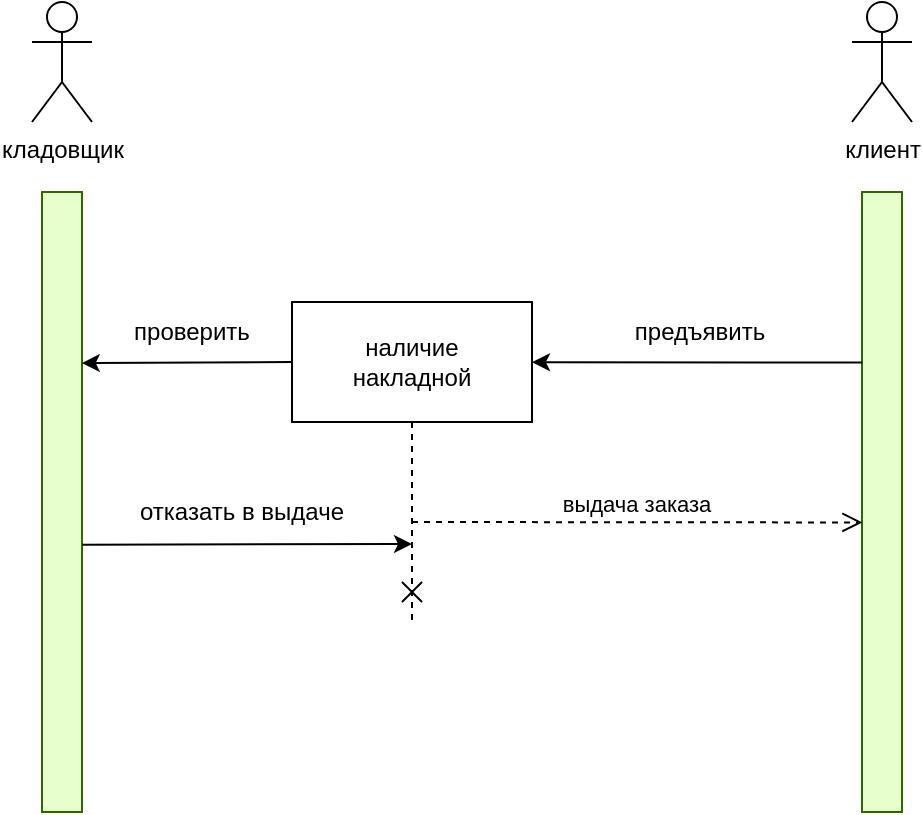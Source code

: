 <mxfile version="22.0.2" type="device">
  <diagram id="t5QW-NeImQ0G-Nq-mODD" name="Страница — 1">
    <mxGraphModel dx="1114" dy="484" grid="1" gridSize="10" guides="1" tooltips="1" connect="1" arrows="1" fold="1" page="1" pageScale="1" pageWidth="827" pageHeight="1169" math="0" shadow="0">
      <root>
        <mxCell id="0" />
        <mxCell id="1" parent="0" />
        <mxCell id="RnmfC3f4lhNJhpFyxQyh-1" value="кладовщик" style="shape=umlActor;verticalLabelPosition=bottom;verticalAlign=top;html=1;outlineConnect=0;" vertex="1" parent="1">
          <mxGeometry x="110" y="540" width="30" height="60" as="geometry" />
        </mxCell>
        <mxCell id="RnmfC3f4lhNJhpFyxQyh-2" value="клиент" style="shape=umlActor;verticalLabelPosition=bottom;verticalAlign=top;html=1;outlineConnect=0;" vertex="1" parent="1">
          <mxGeometry x="520" y="540" width="30" height="60" as="geometry" />
        </mxCell>
        <mxCell id="RnmfC3f4lhNJhpFyxQyh-4" value="" style="rounded=0;whiteSpace=wrap;html=1;rotation=90;fillColor=#E6FFCC;strokeColor=#336600;" vertex="1" parent="1">
          <mxGeometry x="-30" y="780" width="310" height="20" as="geometry" />
        </mxCell>
        <mxCell id="RnmfC3f4lhNJhpFyxQyh-5" value="" style="rounded=0;whiteSpace=wrap;html=1;rotation=90;fillColor=#E6FFCC;strokeColor=#336600;" vertex="1" parent="1">
          <mxGeometry x="380" y="780" width="310" height="20" as="geometry" />
        </mxCell>
        <mxCell id="RnmfC3f4lhNJhpFyxQyh-6" value="" style="endArrow=classic;html=1;rounded=0;exitX=0.275;exitY=0.992;exitDx=0;exitDy=0;exitPerimeter=0;" edge="1" parent="1" source="RnmfC3f4lhNJhpFyxQyh-5" target="RnmfC3f4lhNJhpFyxQyh-7">
          <mxGeometry width="50" height="50" relative="1" as="geometry">
            <mxPoint x="520" y="720" as="sourcePoint" />
            <mxPoint x="340" y="720" as="targetPoint" />
          </mxGeometry>
        </mxCell>
        <mxCell id="RnmfC3f4lhNJhpFyxQyh-7" value="наличие&lt;br&gt;накладной" style="rounded=0;whiteSpace=wrap;html=1;" vertex="1" parent="1">
          <mxGeometry x="240" y="690" width="120" height="60" as="geometry" />
        </mxCell>
        <mxCell id="RnmfC3f4lhNJhpFyxQyh-8" value="" style="endArrow=classic;html=1;rounded=0;exitX=0;exitY=0.5;exitDx=0;exitDy=0;entryX=0.276;entryY=0.006;entryDx=0;entryDy=0;entryPerimeter=0;" edge="1" parent="1" source="RnmfC3f4lhNJhpFyxQyh-7" target="RnmfC3f4lhNJhpFyxQyh-4">
          <mxGeometry width="50" height="50" relative="1" as="geometry">
            <mxPoint x="170" y="730" as="sourcePoint" />
            <mxPoint x="220" y="680" as="targetPoint" />
          </mxGeometry>
        </mxCell>
        <mxCell id="RnmfC3f4lhNJhpFyxQyh-9" value="проверить" style="text;html=1;strokeColor=none;fillColor=none;align=center;verticalAlign=middle;whiteSpace=wrap;rounded=0;" vertex="1" parent="1">
          <mxGeometry x="160" y="690" width="60" height="30" as="geometry" />
        </mxCell>
        <mxCell id="RnmfC3f4lhNJhpFyxQyh-10" value="предъявить" style="text;html=1;strokeColor=none;fillColor=none;align=center;verticalAlign=middle;whiteSpace=wrap;rounded=0;" vertex="1" parent="1">
          <mxGeometry x="414" y="690" width="60" height="30" as="geometry" />
        </mxCell>
        <mxCell id="RnmfC3f4lhNJhpFyxQyh-11" value="" style="endArrow=none;dashed=1;html=1;rounded=0;exitX=0.5;exitY=1;exitDx=0;exitDy=0;" edge="1" parent="1" source="RnmfC3f4lhNJhpFyxQyh-7">
          <mxGeometry width="50" height="50" relative="1" as="geometry">
            <mxPoint x="280" y="820" as="sourcePoint" />
            <mxPoint x="300" y="850" as="targetPoint" />
          </mxGeometry>
        </mxCell>
        <mxCell id="RnmfC3f4lhNJhpFyxQyh-12" value="" style="endArrow=classic;html=1;rounded=0;exitX=0.569;exitY=-0.012;exitDx=0;exitDy=0;exitPerimeter=0;" edge="1" parent="1" source="RnmfC3f4lhNJhpFyxQyh-4">
          <mxGeometry width="50" height="50" relative="1" as="geometry">
            <mxPoint x="280" y="820" as="sourcePoint" />
            <mxPoint x="300" y="811" as="targetPoint" />
          </mxGeometry>
        </mxCell>
        <mxCell id="RnmfC3f4lhNJhpFyxQyh-14" value="отказать в выдаче" style="text;html=1;strokeColor=none;fillColor=none;align=center;verticalAlign=middle;whiteSpace=wrap;rounded=0;" vertex="1" parent="1">
          <mxGeometry x="160" y="780" width="110" height="30" as="geometry" />
        </mxCell>
        <mxCell id="RnmfC3f4lhNJhpFyxQyh-16" value="выдача заказа" style="html=1;verticalAlign=bottom;endArrow=open;dashed=1;endSize=8;curved=0;rounded=0;entryX=0.533;entryY=0.988;entryDx=0;entryDy=0;entryPerimeter=0;" edge="1" parent="1" target="RnmfC3f4lhNJhpFyxQyh-5">
          <mxGeometry relative="1" as="geometry">
            <mxPoint x="300" y="800" as="sourcePoint" />
            <mxPoint x="520" y="800" as="targetPoint" />
          </mxGeometry>
        </mxCell>
        <mxCell id="RnmfC3f4lhNJhpFyxQyh-17" value="" style="endArrow=none;html=1;rounded=0;" edge="1" parent="1">
          <mxGeometry width="50" height="50" relative="1" as="geometry">
            <mxPoint x="295" y="840" as="sourcePoint" />
            <mxPoint x="305" y="830" as="targetPoint" />
            <Array as="points">
              <mxPoint x="295" y="840" />
            </Array>
          </mxGeometry>
        </mxCell>
        <mxCell id="RnmfC3f4lhNJhpFyxQyh-18" value="" style="endArrow=none;html=1;rounded=0;" edge="1" parent="1">
          <mxGeometry width="50" height="50" relative="1" as="geometry">
            <mxPoint x="305" y="840" as="sourcePoint" />
            <mxPoint x="295" y="830" as="targetPoint" />
            <Array as="points">
              <mxPoint x="295" y="830" />
            </Array>
          </mxGeometry>
        </mxCell>
      </root>
    </mxGraphModel>
  </diagram>
</mxfile>
